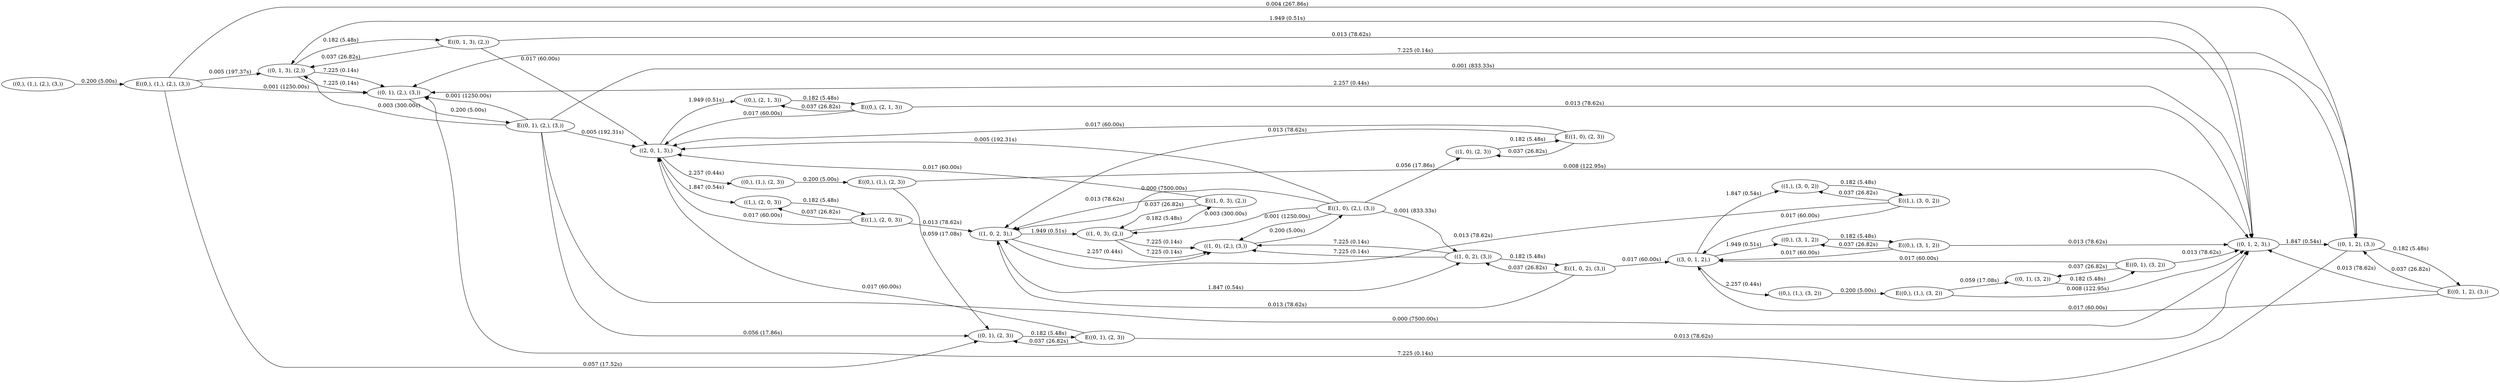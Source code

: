 digraph markov_chain { 
rankdir=LR;
"((0,), (1,), (2,), (3,))" -> "E((0,), (1,), (2,), (3,))" [ label = "0.200 (5.00s)" ]; 
"E((0,), (1,), (2,), (3,))" -> "((0, 1, 3), (2,))" [label = "0.005 (197.37s)" ]; 
"E((0,), (1,), (2,), (3,))" -> "((0, 1, 2), (3,))" [label = "0.004 (267.86s)" ]; 
"E((0,), (1,), (2,), (3,))" -> "((0, 1), (2,), (3,))" [label = "0.001 (1250.00s)" ]; 
"E((0,), (1,), (2,), (3,))" -> "((0, 1), (2, 3))" [label = "0.057 (17.52s)" ]; 
"((0, 1, 2), (3,))" -> "E((0, 1, 2), (3,))" [ label = "0.182 (5.48s)" ]; 
"E((0, 1, 2), (3,))" -> "((0, 1, 2, 3),)" [label = "0.013 (78.62s)" ]; 
"E((0, 1, 2), (3,))" -> "((3, 0, 1, 2),)" [label = "0.017 (60.00s)" ]; 
"E((0, 1, 2), (3,))" -> "((0, 1, 2), (3,))" [label = "0.037 (26.82s)" ]; 
"((0, 1, 2), (3,))" -> "((0, 1), (2,), (3,))" [ label = "7.225 (0.14s)" ]; 
"((0, 1, 2), (3,))" -> "((0, 1), (2,), (3,))" [ label = "7.225 (0.14s)" ]; 
"((0, 1), (2, 3))" -> "E((0, 1), (2, 3))" [ label = "0.182 (5.48s)" ]; 
"E((0, 1), (2, 3))" -> "((0, 1, 2, 3),)" [label = "0.013 (78.62s)" ]; 
"E((0, 1), (2, 3))" -> "((0, 1), (2, 3))" [label = "0.037 (26.82s)" ]; 
"E((0, 1), (2, 3))" -> "((2, 0, 1, 3),)" [label = "0.017 (60.00s)" ]; 
"((0, 1, 2, 3),)" -> "((0, 1), (2,), (3,))" [ label = "2.257 (0.44s)" ]; 
"((0, 1, 2, 3),)" -> "((0, 1, 2), (3,))" [ label = "1.847 (0.54s)" ]; 
"((0, 1, 2, 3),)" -> "((0, 1, 3), (2,))" [ label = "1.949 (0.51s)" ]; 
"((2, 0, 1, 3),)" -> "((1,), (2, 0, 3))" [ label = "1.847 (0.54s)" ]; 
"((2, 0, 1, 3),)" -> "((0,), (1,), (2, 3))" [ label = "2.257 (0.44s)" ]; 
"((2, 0, 1, 3),)" -> "((0,), (2, 1, 3))" [ label = "1.949 (0.51s)" ]; 
"((0,), (2, 1, 3))" -> "E((0,), (2, 1, 3))" [ label = "0.182 (5.48s)" ]; 
"E((0,), (2, 1, 3))" -> "((0, 1, 2, 3),)" [label = "0.013 (78.62s)" ]; 
"E((0,), (2, 1, 3))" -> "((0,), (2, 1, 3))" [label = "0.037 (26.82s)" ]; 
"E((0,), (2, 1, 3))" -> "((2, 0, 1, 3),)" [label = "0.017 (60.00s)" ]; 
"((1,), (2, 0, 3))" -> "E((1,), (2, 0, 3))" [ label = "0.182 (5.48s)" ]; 
"E((1,), (2, 0, 3))" -> "((1,), (2, 0, 3))" [label = "0.037 (26.82s)" ]; 
"E((1,), (2, 0, 3))" -> "((1, 0, 2, 3),)" [label = "0.013 (78.62s)" ]; 
"E((1,), (2, 0, 3))" -> "((2, 0, 1, 3),)" [label = "0.017 (60.00s)" ]; 
"((0,), (1,), (2, 3))" -> "E((0,), (1,), (2, 3))" [ label = "0.200 (5.00s)" ]; 
"E((0,), (1,), (2, 3))" -> "((0, 1), (2, 3))" [label = "0.059 (17.08s)" ]; 
"E((0,), (1,), (2, 3))" -> "((0, 1, 2, 3),)" [label = "0.008 (122.95s)" ]; 
"((1, 0, 2, 3),)" -> "((1, 0, 3), (2,))" [ label = "1.949 (0.51s)" ]; 
"((1, 0, 2, 3),)" -> "((1, 0), (2,), (3,))" [ label = "2.257 (0.44s)" ]; 
"((1, 0, 2, 3),)" -> "((1, 0, 2), (3,))" [ label = "1.847 (0.54s)" ]; 
"((1, 0, 3), (2,))" -> "E((1, 0, 3), (2,))" [ label = "0.182 (5.48s)" ]; 
"E((1, 0, 3), (2,))" -> "((1, 0, 3), (2,))" [label = "0.037 (26.82s)" ]; 
"E((1, 0, 3), (2,))" -> "((1, 0, 2, 3),)" [label = "0.013 (78.62s)" ]; 
"E((1, 0, 3), (2,))" -> "((2, 0, 1, 3),)" [label = "0.017 (60.00s)" ]; 
"((1, 0, 3), (2,))" -> "((1, 0), (2,), (3,))" [ label = "7.225 (0.14s)" ]; 
"((1, 0, 3), (2,))" -> "((1, 0), (2,), (3,))" [ label = "7.225 (0.14s)" ]; 
"((0, 1), (2,), (3,))" -> "E((0, 1), (2,), (3,))" [ label = "0.200 (5.00s)" ]; 
"E((0, 1), (2,), (3,))" -> "((0, 1, 2, 3),)" [label = "0.000 (7500.00s)" ]; 
"E((0, 1), (2,), (3,))" -> "((0, 1), (2, 3))" [label = "0.056 (17.86s)" ]; 
"E((0, 1), (2,), (3,))" -> "((0, 1, 3), (2,))" [label = "0.003 (300.00s)" ]; 
"E((0, 1), (2,), (3,))" -> "((2, 0, 1, 3),)" [label = "0.005 (192.31s)" ]; 
"E((0, 1), (2,), (3,))" -> "((0, 1, 2), (3,))" [label = "0.001 (833.33s)" ]; 
"E((0, 1), (2,), (3,))" -> "((0, 1), (2,), (3,))" [label = "0.001 (1250.00s)" ]; 
"((0, 1, 3), (2,))" -> "E((0, 1, 3), (2,))" [ label = "0.182 (5.48s)" ]; 
"E((0, 1, 3), (2,))" -> "((0, 1, 2, 3),)" [label = "0.013 (78.62s)" ]; 
"E((0, 1, 3), (2,))" -> "((0, 1, 3), (2,))" [label = "0.037 (26.82s)" ]; 
"E((0, 1, 3), (2,))" -> "((2, 0, 1, 3),)" [label = "0.017 (60.00s)" ]; 
"((0, 1, 3), (2,))" -> "((0, 1), (2,), (3,))" [ label = "7.225 (0.14s)" ]; 
"((0, 1, 3), (2,))" -> "((0, 1), (2,), (3,))" [ label = "7.225 (0.14s)" ]; 
"((1, 0, 2), (3,))" -> "E((1, 0, 2), (3,))" [ label = "0.182 (5.48s)" ]; 
"E((1, 0, 2), (3,))" -> "((1, 0, 2, 3),)" [label = "0.013 (78.62s)" ]; 
"E((1, 0, 2), (3,))" -> "((3, 0, 1, 2),)" [label = "0.017 (60.00s)" ]; 
"E((1, 0, 2), (3,))" -> "((1, 0, 2), (3,))" [label = "0.037 (26.82s)" ]; 
"((1, 0, 2), (3,))" -> "((1, 0), (2,), (3,))" [ label = "7.225 (0.14s)" ]; 
"((1, 0, 2), (3,))" -> "((1, 0), (2,), (3,))" [ label = "7.225 (0.14s)" ]; 
"((3, 0, 1, 2),)" -> "((1,), (3, 0, 2))" [ label = "1.847 (0.54s)" ]; 
"((3, 0, 1, 2),)" -> "((0,), (1,), (3, 2))" [ label = "2.257 (0.44s)" ]; 
"((3, 0, 1, 2),)" -> "((0,), (3, 1, 2))" [ label = "1.949 (0.51s)" ]; 
"((1, 0), (2,), (3,))" -> "E((1, 0), (2,), (3,))" [ label = "0.200 (5.00s)" ]; 
"E((1, 0), (2,), (3,))" -> "((1, 0, 2, 3),)" [label = "0.000 (7500.00s)" ]; 
"E((1, 0), (2,), (3,))" -> "((2, 0, 1, 3),)" [label = "0.005 (192.31s)" ]; 
"E((1, 0), (2,), (3,))" -> "((1, 0, 2), (3,))" [label = "0.001 (833.33s)" ]; 
"E((1, 0), (2,), (3,))" -> "((1, 0), (2, 3))" [label = "0.056 (17.86s)" ]; 
"E((1, 0), (2,), (3,))" -> "((1, 0, 3), (2,))" [label = "0.003 (300.00s)" ]; 
"E((1, 0), (2,), (3,))" -> "((1, 0), (2,), (3,))" [label = "0.001 (1250.00s)" ]; 
"((1,), (3, 0, 2))" -> "E((1,), (3, 0, 2))" [ label = "0.182 (5.48s)" ]; 
"E((1,), (3, 0, 2))" -> "((1, 0, 2, 3),)" [label = "0.013 (78.62s)" ]; 
"E((1,), (3, 0, 2))" -> "((3, 0, 1, 2),)" [label = "0.017 (60.00s)" ]; 
"E((1,), (3, 0, 2))" -> "((1,), (3, 0, 2))" [label = "0.037 (26.82s)" ]; 
"((0,), (1,), (3, 2))" -> "E((0,), (1,), (3, 2))" [ label = "0.200 (5.00s)" ]; 
"E((0,), (1,), (3, 2))" -> "((0, 1, 2, 3),)" [label = "0.008 (122.95s)" ]; 
"E((0,), (1,), (3, 2))" -> "((0, 1), (3, 2))" [label = "0.059 (17.08s)" ]; 
"((0,), (3, 1, 2))" -> "E((0,), (3, 1, 2))" [ label = "0.182 (5.48s)" ]; 
"E((0,), (3, 1, 2))" -> "((0, 1, 2, 3),)" [label = "0.013 (78.62s)" ]; 
"E((0,), (3, 1, 2))" -> "((3, 0, 1, 2),)" [label = "0.017 (60.00s)" ]; 
"E((0,), (3, 1, 2))" -> "((0,), (3, 1, 2))" [label = "0.037 (26.82s)" ]; 
"((1, 0), (2, 3))" -> "E((1, 0), (2, 3))" [ label = "0.182 (5.48s)" ]; 
"E((1, 0), (2, 3))" -> "((1, 0), (2, 3))" [label = "0.037 (26.82s)" ]; 
"E((1, 0), (2, 3))" -> "((1, 0, 2, 3),)" [label = "0.013 (78.62s)" ]; 
"E((1, 0), (2, 3))" -> "((2, 0, 1, 3),)" [label = "0.017 (60.00s)" ]; 
"((0, 1), (3, 2))" -> "E((0, 1), (3, 2))" [ label = "0.182 (5.48s)" ]; 
"E((0, 1), (3, 2))" -> "((0, 1, 2, 3),)" [label = "0.013 (78.62s)" ]; 
"E((0, 1), (3, 2))" -> "((3, 0, 1, 2),)" [label = "0.017 (60.00s)" ]; 
"E((0, 1), (3, 2))" -> "((0, 1), (3, 2))" [label = "0.037 (26.82s)" ]; 
}
